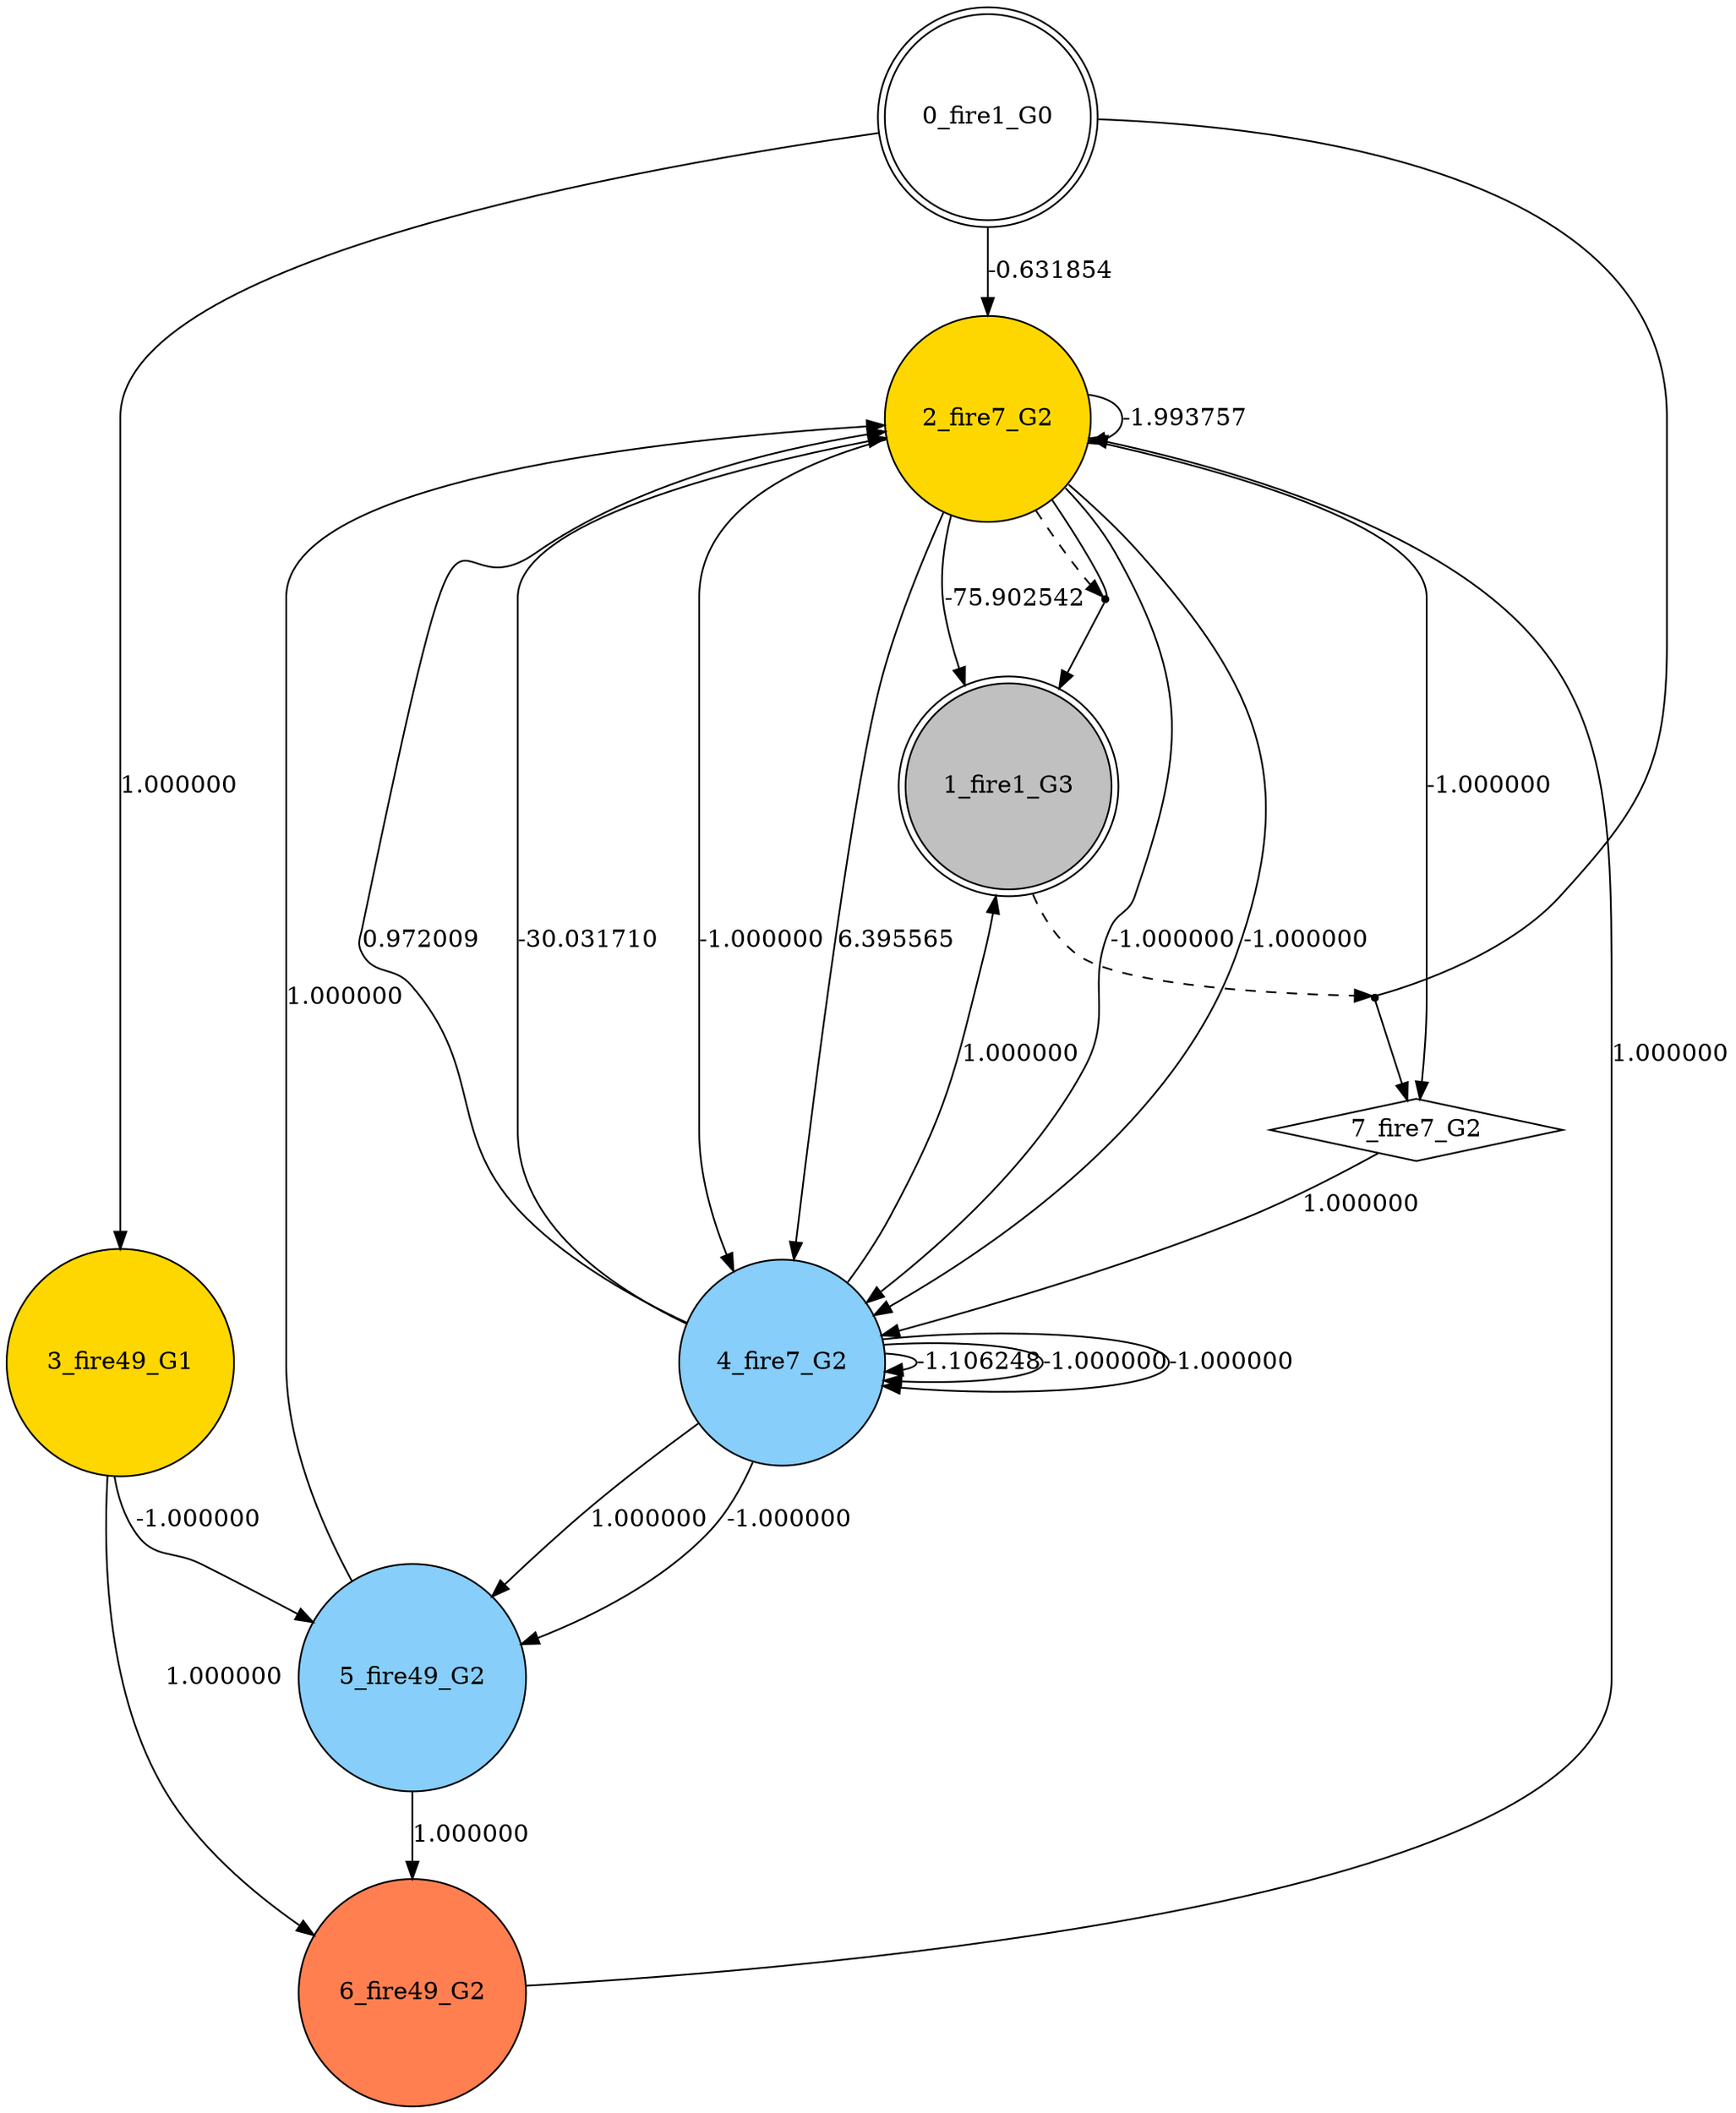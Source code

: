 digraph G {
 node[shape = circle]
0 [label="0_fire1_G0",shape=doublecircle]
1 [label="1_fire1_G3",shape=doublecircle, style=filled, fillcolor=gray]
2 [label="2_fire7_G2",style=filled, fillcolor=gold]
3 [label="3_fire49_G1",style=filled, fillcolor=gold]
4 [label="4_fire7_G2",style=filled, fillcolor=lightskyblue]
5 [label="5_fire49_G2",style=filled, fillcolor=lightskyblue]
6 [label="6_fire49_G2",style=filled, fillcolor=coral]
7 [label="7_fire7_G2",shape=diamond]
4 -> 2 [label="-30.031710"]
0 -> 2 [label="-0.631854"]
2 -> 1 [label="-75.902542"]
2 -> 4 [label="6.395565"]
6 -> 2 [label="1.000000"]
4 -> 4 [label="-1.106248"]
4 -> 2 [label="0.972009"]
4 -> 4 [label="-1.000000"]
4 -> 5 [label="1.000000"]
2 -> 4 [label="-1.000000"]
4 -> 4 [label="-1.000000"]
10 [shape=point, label=""]
2 -> 10 [style=dashed] 
2 -> 10 [dir=none]
10 -> 1 
0 -> 3 [label="1.000000"]
3 -> 5 [label="-1.000000"]
5 -> 2 [label="1.000000"]
2 -> 4 [label="-1.000000"]
2 -> 4 [label="-1.000000"]
2 -> 2 [label="-1.993757"]
4 -> 5 [label="-1.000000"]
4 -> 1 [label="1.000000"]
5 -> 6 [label="1.000000"]
3 -> 6 [label="1.000000"]
11 [shape=point, label=""]
1 -> 11 [style=dashed] 
0 -> 11 [dir=none]
11 -> 7 
7 -> 4 [label="1.000000"]
2 -> 7 [label="-1.000000"]
}
